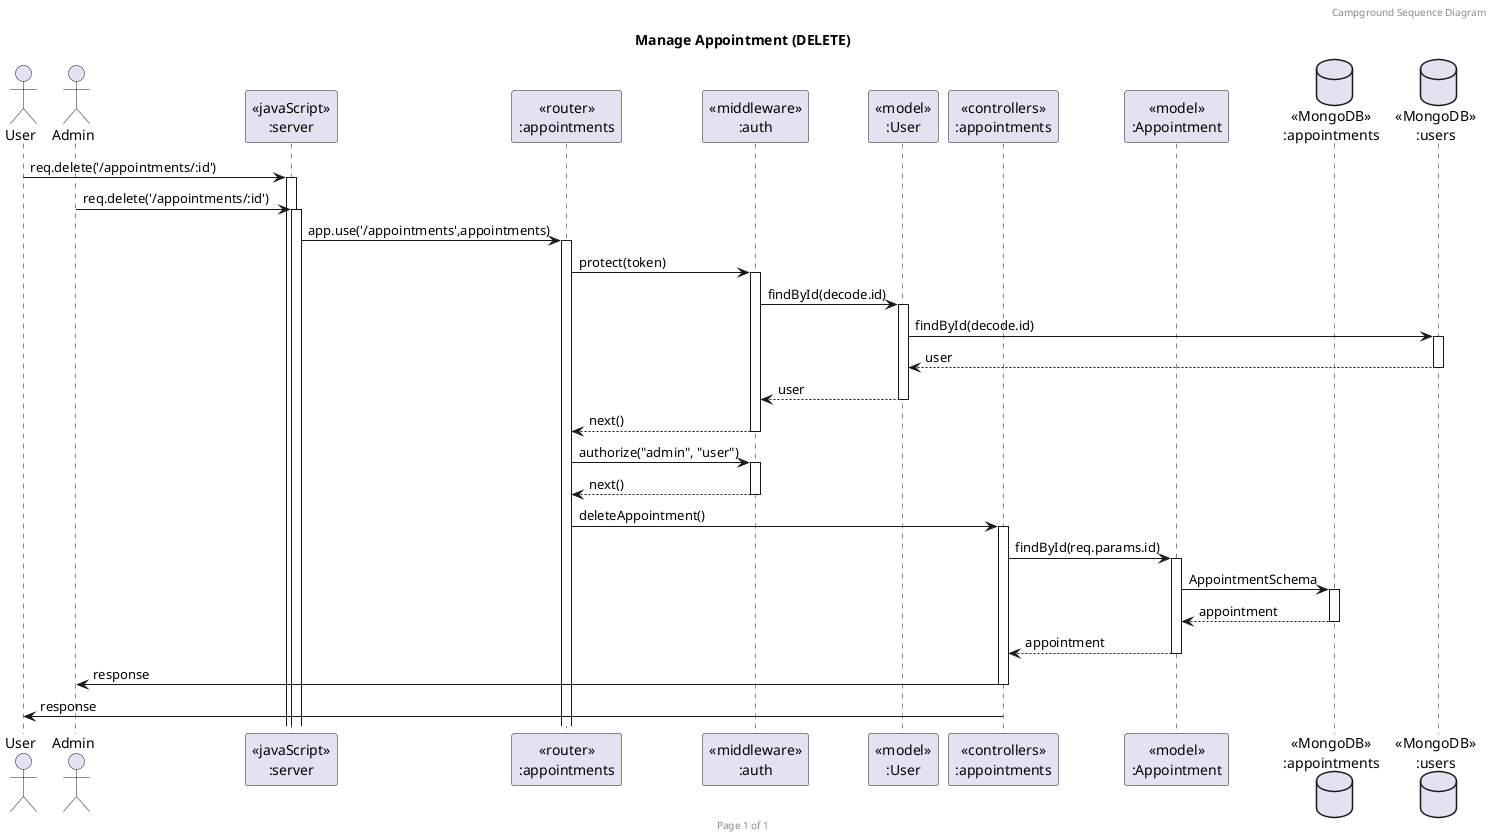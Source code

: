 @startuml Manage Appointment (DELETE)

header Campground Sequence Diagram
footer Page %page% of %lastpage%
title "Manage Appointment (DELETE)"

actor "User" as user
actor "Admin" as admin
participant "<<javaScript>>\n:server" as server
participant "<<router>>\n:appointments" as routerAppointments
participant "<<middleware>>\n:auth" as middlewareAuth
participant "<<model>>\n:User" as modelUser
participant "<<controllers>>\n:appointments" as controllersAppointments
participant "<<model>>\n:Appointment" as modelAppointment
database "<<MongoDB>>\n:appointments" as CampgroundsDatabase
database "<<MongoDB>>\n:users" as UsersDatabase

user->server ++:req.delete('/appointments/:id')
admin->server ++:req.delete('/appointments/:id')
server->routerAppointments ++:app.use('/appointments',appointments)
routerAppointments -> middlewareAuth ++:protect(token)
middlewareAuth -> modelUser ++:findById(decode.id)
modelUser -> UsersDatabase ++:findById(decode.id)
UsersDatabase --> modelUser --:user
modelUser --> middlewareAuth --:user
middlewareAuth --> routerAppointments --:next()
routerAppointments -> middlewareAuth ++:authorize("admin", "user")
middlewareAuth --> routerAppointments --:next()
routerAppointments -> controllersAppointments ++:deleteAppointment()
controllersAppointments->modelAppointment ++:findById(req.params.id)
modelAppointment ->CampgroundsDatabase ++:AppointmentSchema
CampgroundsDatabase --> modelAppointment --:appointment
controllersAppointments <-- modelAppointment --:appointment
controllersAppointments->admin --:response
controllersAppointments->user--:response

@enduml
